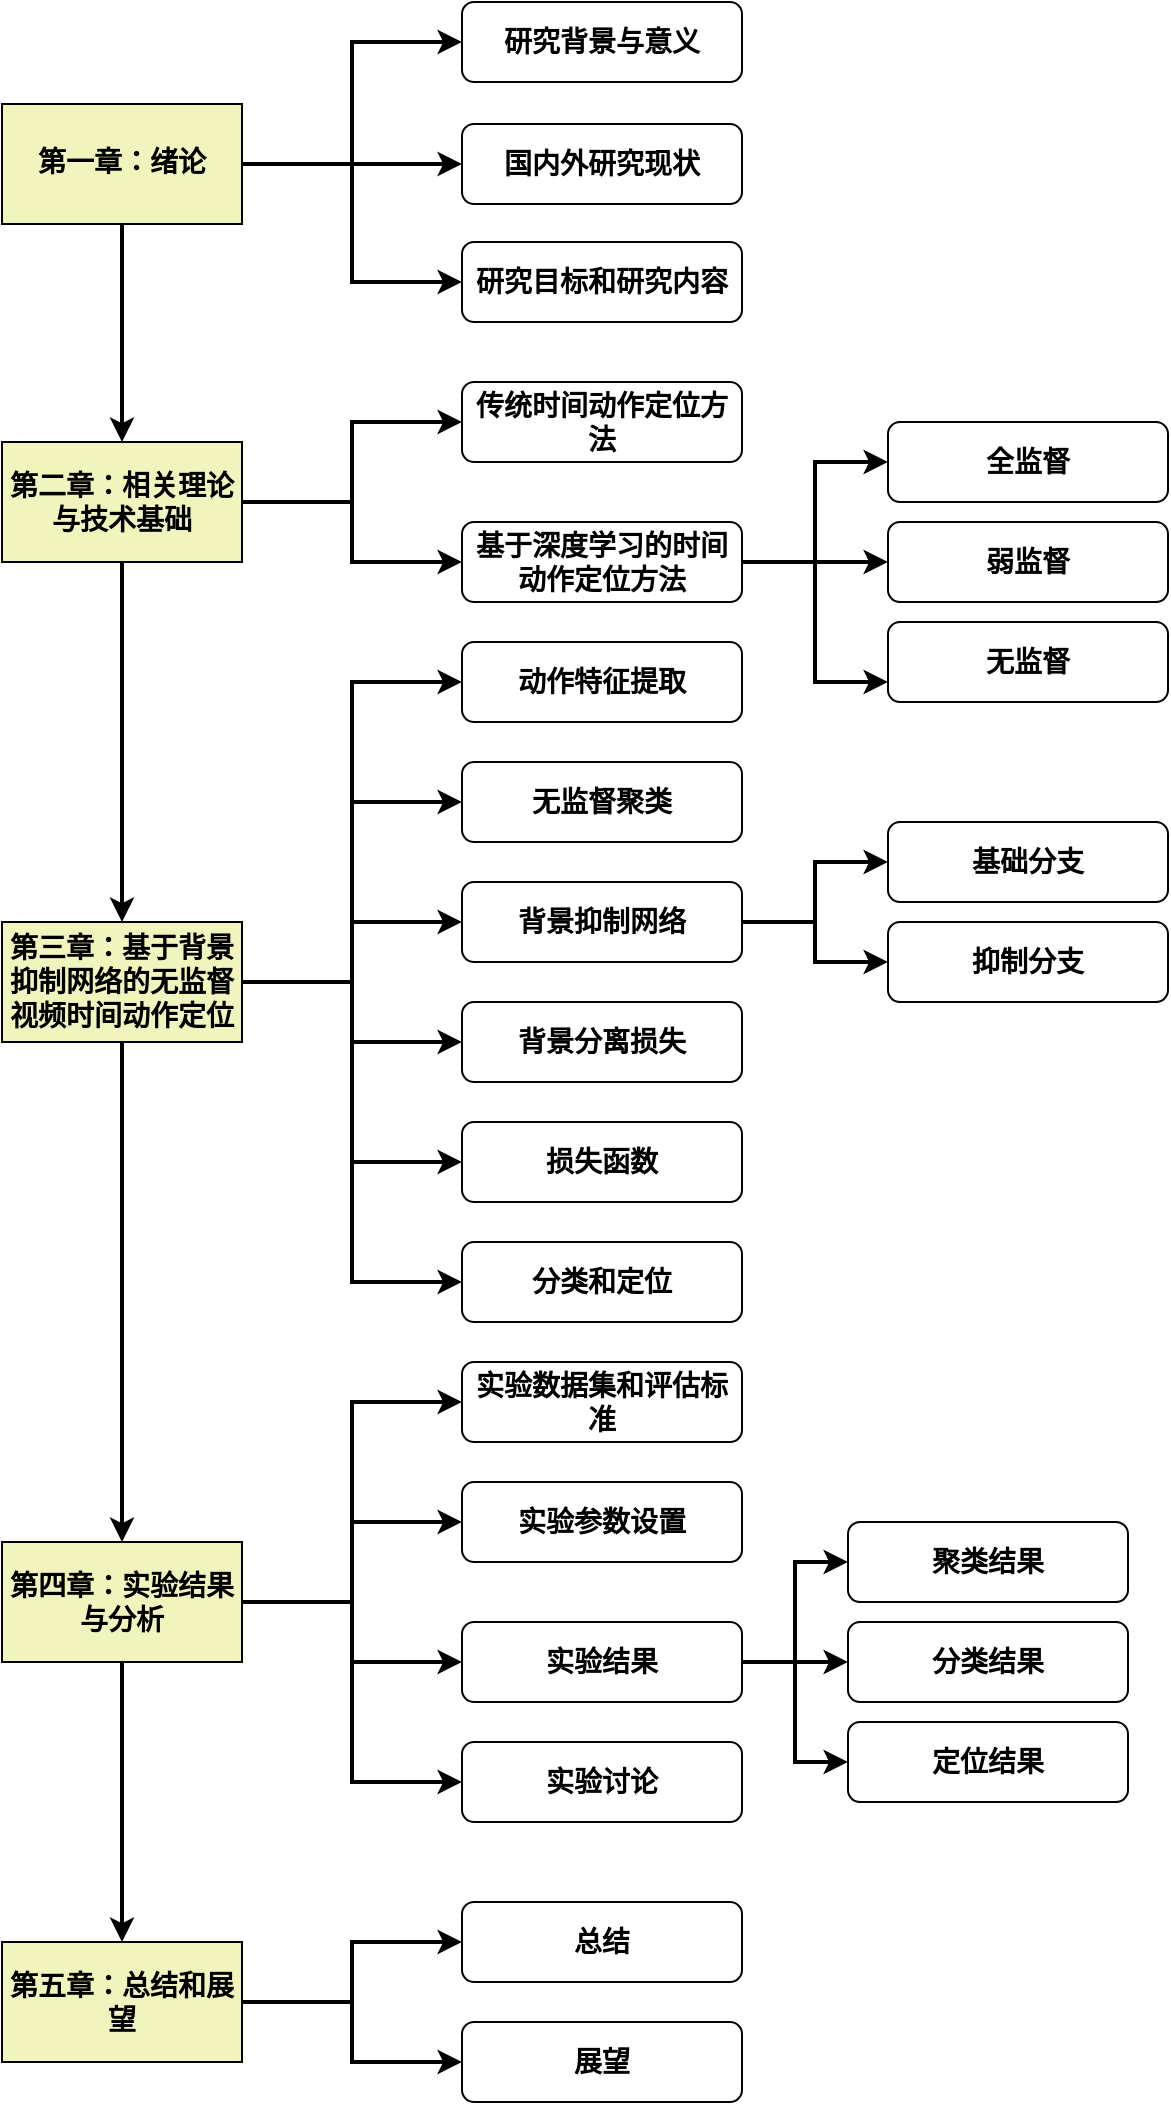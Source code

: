 <mxfile version="14.7.6" type="github">
  <diagram id="XLJMUqHiTXPoUTxL7cdy" name="Page-1">
    <mxGraphModel dx="1422" dy="772" grid="1" gridSize="10" guides="1" tooltips="1" connect="1" arrows="1" fold="1" page="1" pageScale="1" pageWidth="827" pageHeight="1169" math="0" shadow="0">
      <root>
        <mxCell id="0" />
        <mxCell id="1" parent="0" />
        <mxCell id="1S2QTwo0giWLdl-as3Fp-15" style="edgeStyle=orthogonalEdgeStyle;rounded=0;orthogonalLoop=1;jettySize=auto;html=1;fontSize=14;fontStyle=1;strokeWidth=2;" parent="1" source="1S2QTwo0giWLdl-as3Fp-2" target="1S2QTwo0giWLdl-as3Fp-9" edge="1">
          <mxGeometry relative="1" as="geometry" />
        </mxCell>
        <mxCell id="1S2QTwo0giWLdl-as3Fp-16" style="edgeStyle=orthogonalEdgeStyle;rounded=0;orthogonalLoop=1;jettySize=auto;html=1;entryX=0;entryY=0.5;entryDx=0;entryDy=0;fontSize=14;fontStyle=1;strokeWidth=2;" parent="1" source="1S2QTwo0giWLdl-as3Fp-2" target="1S2QTwo0giWLdl-as3Fp-8" edge="1">
          <mxGeometry relative="1" as="geometry" />
        </mxCell>
        <mxCell id="1S2QTwo0giWLdl-as3Fp-17" style="edgeStyle=orthogonalEdgeStyle;rounded=0;orthogonalLoop=1;jettySize=auto;html=1;entryX=0;entryY=0.5;entryDx=0;entryDy=0;fontSize=14;fontStyle=1;strokeWidth=2;" parent="1" source="1S2QTwo0giWLdl-as3Fp-2" target="1S2QTwo0giWLdl-as3Fp-10" edge="1">
          <mxGeometry relative="1" as="geometry" />
        </mxCell>
        <mxCell id="1S2QTwo0giWLdl-as3Fp-40" style="edgeStyle=orthogonalEdgeStyle;rounded=0;orthogonalLoop=1;jettySize=auto;html=1;fontSize=14;fontStyle=1;strokeWidth=2;" parent="1" source="1S2QTwo0giWLdl-as3Fp-2" target="1S2QTwo0giWLdl-as3Fp-4" edge="1">
          <mxGeometry relative="1" as="geometry" />
        </mxCell>
        <mxCell id="1S2QTwo0giWLdl-as3Fp-2" value="第一章：绪论" style="rounded=0;whiteSpace=wrap;html=1;fillColor=#F1F5BD;fontSize=14;fontFamily=Verdana;fontStyle=1" parent="1" vertex="1">
          <mxGeometry x="77" y="121" width="120" height="60" as="geometry" />
        </mxCell>
        <mxCell id="1S2QTwo0giWLdl-as3Fp-41" style="edgeStyle=orthogonalEdgeStyle;rounded=0;orthogonalLoop=1;jettySize=auto;html=1;entryX=0.5;entryY=0;entryDx=0;entryDy=0;fontSize=14;fontStyle=1;strokeWidth=2;" parent="1" source="1S2QTwo0giWLdl-as3Fp-4" target="1S2QTwo0giWLdl-as3Fp-5" edge="1">
          <mxGeometry relative="1" as="geometry" />
        </mxCell>
        <mxCell id="1S2QTwo0giWLdl-as3Fp-45" style="edgeStyle=orthogonalEdgeStyle;rounded=0;orthogonalLoop=1;jettySize=auto;html=1;entryX=0;entryY=0.5;entryDx=0;entryDy=0;fontSize=14;fontStyle=1;strokeWidth=2;" parent="1" source="1S2QTwo0giWLdl-as3Fp-4" target="1S2QTwo0giWLdl-as3Fp-19" edge="1">
          <mxGeometry relative="1" as="geometry" />
        </mxCell>
        <mxCell id="1S2QTwo0giWLdl-as3Fp-46" style="edgeStyle=orthogonalEdgeStyle;rounded=0;orthogonalLoop=1;jettySize=auto;html=1;fontSize=14;fontStyle=1;strokeWidth=2;" parent="1" source="1S2QTwo0giWLdl-as3Fp-4" target="1S2QTwo0giWLdl-as3Fp-20" edge="1">
          <mxGeometry relative="1" as="geometry" />
        </mxCell>
        <mxCell id="1S2QTwo0giWLdl-as3Fp-4" value="第二章：相关理论与技术基础" style="rounded=0;whiteSpace=wrap;html=1;fillColor=#F1F5BD;fontSize=14;fontStyle=1" parent="1" vertex="1">
          <mxGeometry x="77" y="290" width="120" height="60" as="geometry" />
        </mxCell>
        <mxCell id="1S2QTwo0giWLdl-as3Fp-47" style="edgeStyle=orthogonalEdgeStyle;rounded=0;orthogonalLoop=1;jettySize=auto;html=1;fontSize=14;fontStyle=1;strokeWidth=2;" parent="1" source="1S2QTwo0giWLdl-as3Fp-5" target="1S2QTwo0giWLdl-as3Fp-6" edge="1">
          <mxGeometry relative="1" as="geometry" />
        </mxCell>
        <mxCell id="1S2QTwo0giWLdl-as3Fp-5" value="第三章：基于背景抑制网络的无监督视频时间动作定位" style="rounded=0;whiteSpace=wrap;html=1;fillColor=#F1F5BD;fontSize=14;fontStyle=1" parent="1" vertex="1">
          <mxGeometry x="77" y="530" width="120" height="60" as="geometry" />
        </mxCell>
        <mxCell id="1S2QTwo0giWLdl-as3Fp-53" style="edgeStyle=orthogonalEdgeStyle;rounded=0;orthogonalLoop=1;jettySize=auto;html=1;entryX=0;entryY=0.5;entryDx=0;entryDy=0;fontSize=14;fontStyle=1;strokeWidth=2;" parent="1" source="1S2QTwo0giWLdl-as3Fp-6" target="1S2QTwo0giWLdl-as3Fp-42" edge="1">
          <mxGeometry relative="1" as="geometry" />
        </mxCell>
        <mxCell id="1S2QTwo0giWLdl-as3Fp-54" style="edgeStyle=orthogonalEdgeStyle;rounded=0;orthogonalLoop=1;jettySize=auto;html=1;fontSize=14;fontStyle=1;strokeWidth=2;" parent="1" source="1S2QTwo0giWLdl-as3Fp-6" target="1S2QTwo0giWLdl-as3Fp-48" edge="1">
          <mxGeometry relative="1" as="geometry" />
        </mxCell>
        <mxCell id="1S2QTwo0giWLdl-as3Fp-55" style="edgeStyle=orthogonalEdgeStyle;rounded=0;orthogonalLoop=1;jettySize=auto;html=1;fontSize=14;fontStyle=1;strokeWidth=2;" parent="1" source="1S2QTwo0giWLdl-as3Fp-6" target="1S2QTwo0giWLdl-as3Fp-49" edge="1">
          <mxGeometry relative="1" as="geometry" />
        </mxCell>
        <mxCell id="1S2QTwo0giWLdl-as3Fp-56" style="edgeStyle=orthogonalEdgeStyle;rounded=0;orthogonalLoop=1;jettySize=auto;html=1;entryX=0;entryY=0.5;entryDx=0;entryDy=0;fontSize=14;fontStyle=1;strokeWidth=2;" parent="1" source="1S2QTwo0giWLdl-as3Fp-6" target="1S2QTwo0giWLdl-as3Fp-50" edge="1">
          <mxGeometry relative="1" as="geometry" />
        </mxCell>
        <mxCell id="1S2QTwo0giWLdl-as3Fp-61" style="edgeStyle=orthogonalEdgeStyle;rounded=0;orthogonalLoop=1;jettySize=auto;html=1;fontSize=14;fontStyle=1;strokeWidth=2;" parent="1" source="1S2QTwo0giWLdl-as3Fp-6" target="1S2QTwo0giWLdl-as3Fp-7" edge="1">
          <mxGeometry relative="1" as="geometry" />
        </mxCell>
        <mxCell id="1S2QTwo0giWLdl-as3Fp-6" value="第四章：实验结果与分析" style="rounded=0;whiteSpace=wrap;html=1;fillColor=#F1F5BD;fontSize=14;fontStyle=1" parent="1" vertex="1">
          <mxGeometry x="77" y="840" width="120" height="60" as="geometry" />
        </mxCell>
        <mxCell id="1S2QTwo0giWLdl-as3Fp-58" style="edgeStyle=orthogonalEdgeStyle;rounded=0;orthogonalLoop=1;jettySize=auto;html=1;fontSize=14;fontStyle=1;strokeWidth=2;" parent="1" source="1S2QTwo0giWLdl-as3Fp-7" target="1S2QTwo0giWLdl-as3Fp-57" edge="1">
          <mxGeometry relative="1" as="geometry" />
        </mxCell>
        <mxCell id="QeqrdNic_y6P3TBAEa3u-2" style="edgeStyle=orthogonalEdgeStyle;rounded=0;orthogonalLoop=1;jettySize=auto;html=1;entryX=0;entryY=0.5;entryDx=0;entryDy=0;strokeWidth=2;" parent="1" source="1S2QTwo0giWLdl-as3Fp-7" target="QeqrdNic_y6P3TBAEa3u-1" edge="1">
          <mxGeometry relative="1" as="geometry" />
        </mxCell>
        <mxCell id="1S2QTwo0giWLdl-as3Fp-7" value="第五章：总结和展望" style="rounded=0;whiteSpace=wrap;html=1;fillColor=#F1F5BD;fontSize=14;fontStyle=1" parent="1" vertex="1">
          <mxGeometry x="77" y="1040" width="120" height="60" as="geometry" />
        </mxCell>
        <mxCell id="1S2QTwo0giWLdl-as3Fp-8" value="研究背景与意义" style="rounded=1;whiteSpace=wrap;html=1;fillColor=#FFFFFF;fontSize=14;fontStyle=1" parent="1" vertex="1">
          <mxGeometry x="307" y="70" width="140" height="40" as="geometry" />
        </mxCell>
        <mxCell id="1S2QTwo0giWLdl-as3Fp-9" value="国内外研究现状" style="rounded=1;whiteSpace=wrap;html=1;fillColor=#FFFFFF;fontSize=14;fontStyle=1" parent="1" vertex="1">
          <mxGeometry x="307" y="131" width="140" height="40" as="geometry" />
        </mxCell>
        <mxCell id="1S2QTwo0giWLdl-as3Fp-10" value="研究目标和研究内容" style="rounded=1;whiteSpace=wrap;html=1;fillColor=#FFFFFF;fontSize=14;fontStyle=1" parent="1" vertex="1">
          <mxGeometry x="307" y="190" width="140" height="40" as="geometry" />
        </mxCell>
        <mxCell id="1S2QTwo0giWLdl-as3Fp-19" value="传统时间动作定位方法" style="rounded=1;whiteSpace=wrap;html=1;fillColor=#FFFFFF;fontSize=14;fontStyle=1" parent="1" vertex="1">
          <mxGeometry x="307" y="260" width="140" height="40" as="geometry" />
        </mxCell>
        <mxCell id="1S2QTwo0giWLdl-as3Fp-65" style="edgeStyle=orthogonalEdgeStyle;rounded=0;orthogonalLoop=1;jettySize=auto;html=1;entryX=0;entryY=0.5;entryDx=0;entryDy=0;fontFamily=Verdana;fontSize=14;strokeWidth=2;" parent="1" source="1S2QTwo0giWLdl-as3Fp-20" target="1S2QTwo0giWLdl-as3Fp-63" edge="1">
          <mxGeometry relative="1" as="geometry" />
        </mxCell>
        <mxCell id="1S2QTwo0giWLdl-as3Fp-66" style="edgeStyle=orthogonalEdgeStyle;rounded=0;orthogonalLoop=1;jettySize=auto;html=1;entryX=0;entryY=0.5;entryDx=0;entryDy=0;fontFamily=Verdana;fontSize=14;strokeWidth=2;" parent="1" source="1S2QTwo0giWLdl-as3Fp-20" target="1S2QTwo0giWLdl-as3Fp-62" edge="1">
          <mxGeometry relative="1" as="geometry" />
        </mxCell>
        <mxCell id="1S2QTwo0giWLdl-as3Fp-67" style="edgeStyle=orthogonalEdgeStyle;rounded=0;orthogonalLoop=1;jettySize=auto;html=1;entryX=0;entryY=0.75;entryDx=0;entryDy=0;fontFamily=Verdana;fontSize=14;strokeWidth=2;" parent="1" source="1S2QTwo0giWLdl-as3Fp-20" target="1S2QTwo0giWLdl-as3Fp-64" edge="1">
          <mxGeometry relative="1" as="geometry" />
        </mxCell>
        <mxCell id="1S2QTwo0giWLdl-as3Fp-20" value="基于深度学习的时间动作定位方法" style="rounded=1;whiteSpace=wrap;html=1;fillColor=#FFFFFF;fontSize=14;fontStyle=1" parent="1" vertex="1">
          <mxGeometry x="307" y="330" width="140" height="40" as="geometry" />
        </mxCell>
        <mxCell id="1S2QTwo0giWLdl-as3Fp-33" style="edgeStyle=orthogonalEdgeStyle;rounded=0;orthogonalLoop=1;jettySize=auto;html=1;entryX=0;entryY=0.5;entryDx=0;entryDy=0;exitX=1;exitY=0.5;exitDx=0;exitDy=0;fontSize=14;fontStyle=1;strokeWidth=2;" parent="1" source="1S2QTwo0giWLdl-as3Fp-5" target="1S2QTwo0giWLdl-as3Fp-25" edge="1">
          <mxGeometry relative="1" as="geometry">
            <mxPoint x="447" y="534.5" as="sourcePoint" />
          </mxGeometry>
        </mxCell>
        <mxCell id="1S2QTwo0giWLdl-as3Fp-34" style="edgeStyle=orthogonalEdgeStyle;rounded=0;orthogonalLoop=1;jettySize=auto;html=1;entryX=0;entryY=0.5;entryDx=0;entryDy=0;exitX=1;exitY=0.5;exitDx=0;exitDy=0;fontSize=14;fontStyle=1;strokeWidth=2;" parent="1" source="1S2QTwo0giWLdl-as3Fp-5" target="1S2QTwo0giWLdl-as3Fp-26" edge="1">
          <mxGeometry relative="1" as="geometry">
            <mxPoint x="447" y="534.5" as="sourcePoint" />
          </mxGeometry>
        </mxCell>
        <mxCell id="1S2QTwo0giWLdl-as3Fp-35" style="edgeStyle=orthogonalEdgeStyle;rounded=0;orthogonalLoop=1;jettySize=auto;html=1;entryX=0;entryY=0.5;entryDx=0;entryDy=0;exitX=1;exitY=0.5;exitDx=0;exitDy=0;fontSize=14;fontStyle=1;strokeWidth=2;" parent="1" source="1S2QTwo0giWLdl-as3Fp-5" target="1S2QTwo0giWLdl-as3Fp-27" edge="1">
          <mxGeometry relative="1" as="geometry">
            <mxPoint x="447" y="534.5" as="sourcePoint" />
          </mxGeometry>
        </mxCell>
        <mxCell id="1S2QTwo0giWLdl-as3Fp-36" style="edgeStyle=orthogonalEdgeStyle;rounded=0;orthogonalLoop=1;jettySize=auto;html=1;exitX=1;exitY=0.5;exitDx=0;exitDy=0;fontSize=14;fontStyle=1;strokeWidth=2;" parent="1" source="1S2QTwo0giWLdl-as3Fp-5" target="1S2QTwo0giWLdl-as3Fp-29" edge="1">
          <mxGeometry relative="1" as="geometry">
            <mxPoint x="447" y="534.5" as="sourcePoint" />
          </mxGeometry>
        </mxCell>
        <mxCell id="1S2QTwo0giWLdl-as3Fp-37" style="edgeStyle=orthogonalEdgeStyle;rounded=0;orthogonalLoop=1;jettySize=auto;html=1;entryX=0;entryY=0.5;entryDx=0;entryDy=0;exitX=1;exitY=0.5;exitDx=0;exitDy=0;fontSize=14;fontStyle=1;strokeWidth=2;" parent="1" source="1S2QTwo0giWLdl-as3Fp-5" target="1S2QTwo0giWLdl-as3Fp-30" edge="1">
          <mxGeometry relative="1" as="geometry">
            <mxPoint x="447" y="534.5" as="sourcePoint" />
          </mxGeometry>
        </mxCell>
        <mxCell id="1S2QTwo0giWLdl-as3Fp-38" style="edgeStyle=orthogonalEdgeStyle;rounded=0;orthogonalLoop=1;jettySize=auto;html=1;entryX=0;entryY=0.5;entryDx=0;entryDy=0;exitX=1;exitY=0.5;exitDx=0;exitDy=0;fontSize=14;fontStyle=1;strokeWidth=2;" parent="1" source="1S2QTwo0giWLdl-as3Fp-5" target="1S2QTwo0giWLdl-as3Fp-31" edge="1">
          <mxGeometry relative="1" as="geometry">
            <mxPoint x="447" y="534.5" as="sourcePoint" />
          </mxGeometry>
        </mxCell>
        <mxCell id="1S2QTwo0giWLdl-as3Fp-25" value="动作特征提取" style="rounded=1;whiteSpace=wrap;html=1;fillColor=#FFFFFF;fontSize=14;fontStyle=1" parent="1" vertex="1">
          <mxGeometry x="307" y="390" width="140" height="40" as="geometry" />
        </mxCell>
        <mxCell id="1S2QTwo0giWLdl-as3Fp-26" value="无监督聚类" style="rounded=1;whiteSpace=wrap;html=1;fillColor=#FFFFFF;fontSize=14;fontStyle=1" parent="1" vertex="1">
          <mxGeometry x="307" y="450" width="140" height="40" as="geometry" />
        </mxCell>
        <mxCell id="1S2QTwo0giWLdl-as3Fp-71" style="edgeStyle=orthogonalEdgeStyle;rounded=0;orthogonalLoop=1;jettySize=auto;html=1;entryX=0;entryY=0.5;entryDx=0;entryDy=0;fontFamily=Verdana;fontSize=14;strokeWidth=2;" parent="1" source="1S2QTwo0giWLdl-as3Fp-27" target="1S2QTwo0giWLdl-as3Fp-69" edge="1">
          <mxGeometry relative="1" as="geometry" />
        </mxCell>
        <mxCell id="1S2QTwo0giWLdl-as3Fp-72" style="edgeStyle=orthogonalEdgeStyle;rounded=0;orthogonalLoop=1;jettySize=auto;html=1;fontFamily=Verdana;fontSize=14;strokeWidth=2;" parent="1" source="1S2QTwo0giWLdl-as3Fp-27" target="1S2QTwo0giWLdl-as3Fp-70" edge="1">
          <mxGeometry relative="1" as="geometry" />
        </mxCell>
        <mxCell id="1S2QTwo0giWLdl-as3Fp-27" value="背景抑制网络" style="rounded=1;whiteSpace=wrap;html=1;fillColor=#FFFFFF;fontSize=14;fontStyle=1" parent="1" vertex="1">
          <mxGeometry x="307" y="510" width="140" height="40" as="geometry" />
        </mxCell>
        <mxCell id="1S2QTwo0giWLdl-as3Fp-29" value="背景分离损失" style="rounded=1;whiteSpace=wrap;html=1;fillColor=#FFFFFF;fontSize=14;fontStyle=1" parent="1" vertex="1">
          <mxGeometry x="307" y="570" width="140" height="40" as="geometry" />
        </mxCell>
        <mxCell id="1S2QTwo0giWLdl-as3Fp-30" value="损失函数" style="rounded=1;whiteSpace=wrap;html=1;fillColor=#FFFFFF;fontSize=14;fontStyle=1" parent="1" vertex="1">
          <mxGeometry x="307" y="630" width="140" height="40" as="geometry" />
        </mxCell>
        <mxCell id="1S2QTwo0giWLdl-as3Fp-31" value="分类和定位" style="rounded=1;whiteSpace=wrap;html=1;fillColor=#FFFFFF;fontSize=14;fontStyle=1" parent="1" vertex="1">
          <mxGeometry x="307" y="690" width="140" height="40" as="geometry" />
        </mxCell>
        <mxCell id="1S2QTwo0giWLdl-as3Fp-39" style="edgeStyle=orthogonalEdgeStyle;rounded=0;orthogonalLoop=1;jettySize=auto;html=1;exitX=0.5;exitY=1;exitDx=0;exitDy=0;fontSize=14;fontStyle=1" parent="1" source="1S2QTwo0giWLdl-as3Fp-6" target="1S2QTwo0giWLdl-as3Fp-6" edge="1">
          <mxGeometry relative="1" as="geometry" />
        </mxCell>
        <mxCell id="1S2QTwo0giWLdl-as3Fp-42" value="实验数据集和评估标准" style="rounded=1;whiteSpace=wrap;html=1;fillColor=#FFFFFF;fontSize=14;fontStyle=1" parent="1" vertex="1">
          <mxGeometry x="307" y="750" width="140" height="40" as="geometry" />
        </mxCell>
        <mxCell id="1S2QTwo0giWLdl-as3Fp-48" value="实验参数设置" style="rounded=1;whiteSpace=wrap;html=1;fillColor=#FFFFFF;fontSize=14;fontStyle=1" parent="1" vertex="1">
          <mxGeometry x="307" y="810" width="140" height="40" as="geometry" />
        </mxCell>
        <mxCell id="1S2QTwo0giWLdl-as3Fp-76" style="edgeStyle=orthogonalEdgeStyle;rounded=0;orthogonalLoop=1;jettySize=auto;html=1;entryX=0;entryY=0.5;entryDx=0;entryDy=0;fontFamily=Verdana;fontSize=14;strokeWidth=2;" parent="1" source="1S2QTwo0giWLdl-as3Fp-49" target="1S2QTwo0giWLdl-as3Fp-73" edge="1">
          <mxGeometry relative="1" as="geometry" />
        </mxCell>
        <mxCell id="1S2QTwo0giWLdl-as3Fp-77" style="edgeStyle=orthogonalEdgeStyle;rounded=0;orthogonalLoop=1;jettySize=auto;html=1;fontFamily=Verdana;fontSize=14;strokeWidth=2;" parent="1" source="1S2QTwo0giWLdl-as3Fp-49" target="1S2QTwo0giWLdl-as3Fp-74" edge="1">
          <mxGeometry relative="1" as="geometry" />
        </mxCell>
        <mxCell id="1S2QTwo0giWLdl-as3Fp-78" style="edgeStyle=orthogonalEdgeStyle;rounded=0;orthogonalLoop=1;jettySize=auto;html=1;entryX=0;entryY=0.5;entryDx=0;entryDy=0;fontFamily=Verdana;fontSize=14;strokeWidth=2;" parent="1" source="1S2QTwo0giWLdl-as3Fp-49" target="1S2QTwo0giWLdl-as3Fp-75" edge="1">
          <mxGeometry relative="1" as="geometry" />
        </mxCell>
        <mxCell id="1S2QTwo0giWLdl-as3Fp-49" value="实验结果" style="rounded=1;whiteSpace=wrap;html=1;fillColor=#FFFFFF;fontSize=14;fontStyle=1" parent="1" vertex="1">
          <mxGeometry x="307" y="880" width="140" height="40" as="geometry" />
        </mxCell>
        <mxCell id="1S2QTwo0giWLdl-as3Fp-50" value="实验讨论" style="rounded=1;whiteSpace=wrap;html=1;fillColor=#FFFFFF;fontSize=14;fontStyle=1" parent="1" vertex="1">
          <mxGeometry x="307" y="940" width="140" height="40" as="geometry" />
        </mxCell>
        <mxCell id="1S2QTwo0giWLdl-as3Fp-57" value="总结" style="rounded=1;whiteSpace=wrap;html=1;fillColor=#FFFFFF;fontSize=14;fontStyle=1" parent="1" vertex="1">
          <mxGeometry x="307" y="1020" width="140" height="40" as="geometry" />
        </mxCell>
        <mxCell id="1S2QTwo0giWLdl-as3Fp-62" value="全监督" style="rounded=1;whiteSpace=wrap;html=1;fillColor=#FFFFFF;fontSize=14;fontStyle=1" parent="1" vertex="1">
          <mxGeometry x="520" y="280" width="140" height="40" as="geometry" />
        </mxCell>
        <mxCell id="1S2QTwo0giWLdl-as3Fp-63" value="弱监督" style="rounded=1;whiteSpace=wrap;html=1;fillColor=#FFFFFF;fontSize=14;fontStyle=1" parent="1" vertex="1">
          <mxGeometry x="520" y="330" width="140" height="40" as="geometry" />
        </mxCell>
        <mxCell id="1S2QTwo0giWLdl-as3Fp-64" value="无监督" style="rounded=1;whiteSpace=wrap;html=1;fillColor=#FFFFFF;fontSize=14;fontStyle=1" parent="1" vertex="1">
          <mxGeometry x="520" y="380" width="140" height="40" as="geometry" />
        </mxCell>
        <mxCell id="1S2QTwo0giWLdl-as3Fp-69" value="基础分支" style="rounded=1;whiteSpace=wrap;html=1;fillColor=#FFFFFF;fontSize=14;fontStyle=1" parent="1" vertex="1">
          <mxGeometry x="520" y="480" width="140" height="40" as="geometry" />
        </mxCell>
        <mxCell id="1S2QTwo0giWLdl-as3Fp-70" value="抑制分支" style="rounded=1;whiteSpace=wrap;html=1;fillColor=#FFFFFF;fontSize=14;fontStyle=1" parent="1" vertex="1">
          <mxGeometry x="520" y="530" width="140" height="40" as="geometry" />
        </mxCell>
        <mxCell id="1S2QTwo0giWLdl-as3Fp-73" value="聚类结果" style="rounded=1;whiteSpace=wrap;html=1;fillColor=#FFFFFF;fontSize=14;fontStyle=1" parent="1" vertex="1">
          <mxGeometry x="500" y="830" width="140" height="40" as="geometry" />
        </mxCell>
        <mxCell id="1S2QTwo0giWLdl-as3Fp-74" value="分类结果" style="rounded=1;whiteSpace=wrap;html=1;fillColor=#FFFFFF;fontSize=14;fontStyle=1" parent="1" vertex="1">
          <mxGeometry x="500" y="880" width="140" height="40" as="geometry" />
        </mxCell>
        <mxCell id="1S2QTwo0giWLdl-as3Fp-75" value="定位结果" style="rounded=1;whiteSpace=wrap;html=1;fillColor=#FFFFFF;fontSize=14;fontStyle=1" parent="1" vertex="1">
          <mxGeometry x="500" y="930" width="140" height="40" as="geometry" />
        </mxCell>
        <mxCell id="QeqrdNic_y6P3TBAEa3u-1" value="展望" style="rounded=1;whiteSpace=wrap;html=1;fillColor=#FFFFFF;fontSize=14;fontStyle=1" parent="1" vertex="1">
          <mxGeometry x="307" y="1080" width="140" height="40" as="geometry" />
        </mxCell>
      </root>
    </mxGraphModel>
  </diagram>
</mxfile>
